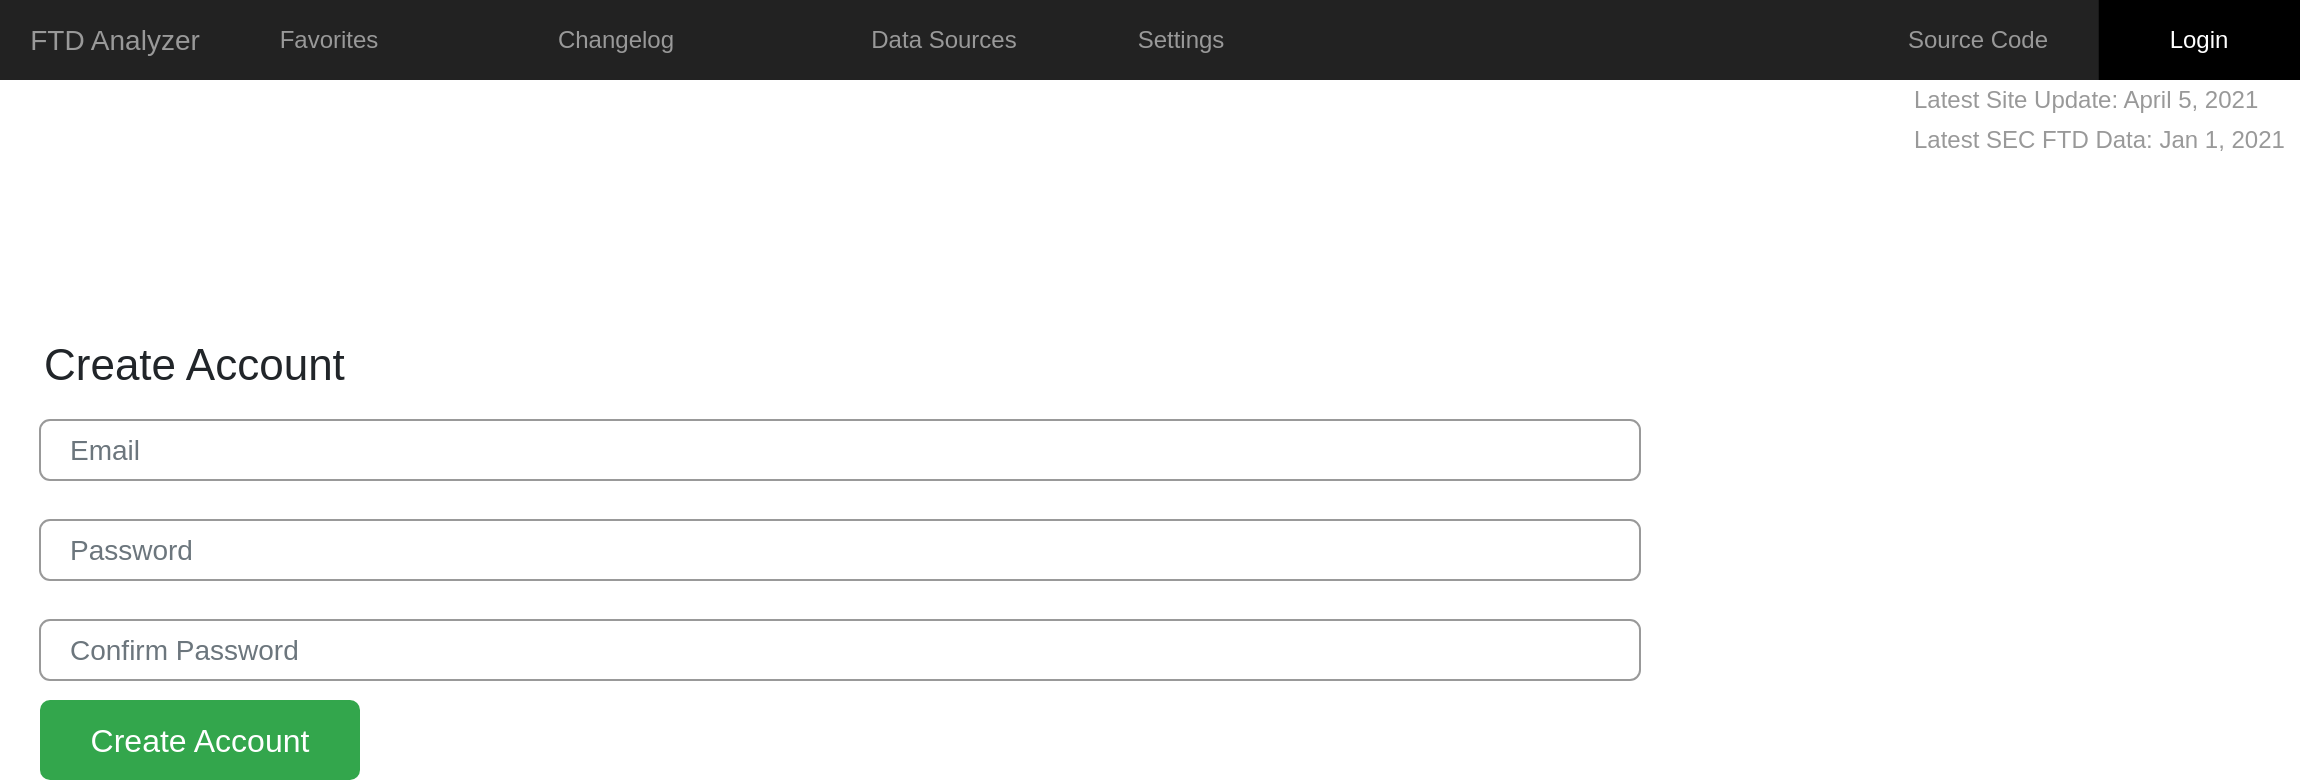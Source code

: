 <mxfile version="14.5.6" type="github"><diagram name="Page-1" id="c9db0220-8083-56f3-ca83-edcdcd058819"><mxGraphModel dx="1516" dy="824" grid="1" gridSize="10" guides="1" tooltips="1" connect="1" arrows="1" fold="1" page="1" pageScale="1.5" pageWidth="826" pageHeight="1169" background="#ffffff" math="0" shadow="0"><root><mxCell id="0" style=";html=1;"/><mxCell id="1" style=";html=1;" parent="0"/><mxCell id="3d76a8aef4d5c911-1" value="" style="html=1;shadow=0;dashed=0;shape=mxgraph.bootstrap.rect;fillColor=#222222;strokeColor=none;whiteSpace=wrap;rounded=0;fontSize=12;fontColor=#000000;align=center;" parent="1" vertex="1"><mxGeometry x="40" y="70" width="1150" height="40" as="geometry"/></mxCell><mxCell id="3d76a8aef4d5c911-2" value="FTD Analyzer" style="html=1;shadow=0;dashed=0;strokeColor=none;shape=mxgraph.bootstrap.rect;fontSize=14;whiteSpace=wrap;fillColor=none;fontColor=#999999;" parent="3d76a8aef4d5c911-1" vertex="1"><mxGeometry width="115" height="40" as="geometry"/></mxCell><mxCell id="3d76a8aef4d5c911-3" value="Favorites" style="html=1;shadow=0;dashed=0;shape=mxgraph.bootstrap.rect;strokeColor=none;spacingRight=30;whiteSpace=wrap;fillColor=none;fontColor=#999999;" parent="3d76a8aef4d5c911-1" vertex="1"><mxGeometry x="115" width="129.375" height="40" as="geometry"/></mxCell><mxCell id="3d76a8aef4d5c911-4" value="84" style="html=1;shadow=0;dashed=0;shape=mxgraph.bootstrap.rrect;rSize=8;strokeColor=none;fontColor=#ffffff;whiteSpace=wrap;textOpacity=0;fillColor=none;" parent="3d76a8aef4d5c911-3" vertex="1"><mxGeometry x="1" y="0.5" width="25" height="16" relative="1" as="geometry"><mxPoint x="-30" y="-8" as="offset"/></mxGeometry></mxCell><mxCell id="3d76a8aef4d5c911-5" value="&lt;font color=&quot;#999999&quot;&gt;Changelog&lt;/font&gt;" style="html=1;shadow=0;dashed=0;strokeColor=none;shape=mxgraph.bootstrap.rect;spacingRight=30;whiteSpace=wrap;fontColor=#FFFFFF;fillColor=none;" parent="3d76a8aef4d5c911-1" vertex="1"><mxGeometry x="244.375" width="158.125" height="40" as="geometry"/></mxCell><mxCell id="3d76a8aef4d5c911-6" value="42" style="html=1;shadow=0;dashed=0;shape=mxgraph.bootstrap.rrect;rSize=8;strokeColor=none;fontColor=#ffffff;whiteSpace=wrap;fillColor=none;textOpacity=0;" parent="3d76a8aef4d5c911-5" vertex="1"><mxGeometry x="1" y="0.5" width="25" height="16" relative="1" as="geometry"><mxPoint x="-30" y="-8" as="offset"/></mxGeometry></mxCell><mxCell id="3d76a8aef4d5c911-7" value="Data Sources" style="html=1;shadow=0;dashed=0;strokeColor=none;shape=mxgraph.bootstrap.rect;whiteSpace=wrap;fillColor=none;fontColor=#999999;" parent="3d76a8aef4d5c911-1" vertex="1"><mxGeometry x="402.5" width="137.5" height="40" as="geometry"/></mxCell><mxCell id="3d76a8aef4d5c911-8" value="Settings" style="html=1;shadow=0;dashed=0;strokeColor=none;shape=mxgraph.bootstrap.rect;whiteSpace=wrap;fillColor=none;fontColor=#999999;" parent="3d76a8aef4d5c911-1" vertex="1"><mxGeometry x="540" width="100.625" height="40" as="geometry"/></mxCell><mxCell id="3d76a8aef4d5c911-10" value="Login" style="html=1;shadow=0;dashed=0;strokeColor=none;shape=mxgraph.bootstrap.rect;whiteSpace=wrap;fontColor=#FFFFFF;fillColor=#000000;" parent="3d76a8aef4d5c911-1" vertex="1"><mxGeometry x="1049.375" width="100.625" height="40" as="geometry"/></mxCell><mxCell id="doQEG3IyqD5Emsoq-Yl8-25" value="Source Code" style="html=1;shadow=0;dashed=0;fillColor=none;strokeColor=none;shape=mxgraph.bootstrap.rect;fontColor=#999999;whiteSpace=wrap;" parent="3d76a8aef4d5c911-1" vertex="1"><mxGeometry x="920" width="137.5" height="40" as="geometry"/></mxCell><mxCell id="OUFWiJHkfXgs1Zi_MWCu-25" value="Latest Site Update: April 5, 2021" style="html=1;shadow=0;dashed=0;shape=mxgraph.bootstrap.rect;strokeColor=none;fillColor=none;fontColor=#999999;align=left;spacingLeft=5;whiteSpace=wrap;rounded=0;" parent="1" vertex="1"><mxGeometry x="990" y="110" width="200" height="20" as="geometry"/></mxCell><mxCell id="OUFWiJHkfXgs1Zi_MWCu-26" value="Latest SEC FTD Data: Jan 1, 2021" style="html=1;shadow=0;dashed=0;shape=mxgraph.bootstrap.rect;strokeColor=none;fillColor=none;fontColor=#999999;align=left;spacingLeft=5;whiteSpace=wrap;rounded=0;" parent="1" vertex="1"><mxGeometry x="990" y="130" width="200" height="20" as="geometry"/></mxCell><mxCell id="luR7SyDfyIayZAIEf4j0-13" value="Create Account" style="fillColor=none;strokeColor=none;align=left;fontSize=22;fontColor=#212529;" parent="1" vertex="1"><mxGeometry x="60" y="230" width="210" height="40" as="geometry"/></mxCell><mxCell id="luR7SyDfyIayZAIEf4j0-14" value="Email" style="html=1;shadow=0;dashed=0;shape=mxgraph.bootstrap.rrect;rSize=5;fillColor=none;strokeColor=#999999;align=left;spacing=15;fontSize=14;fontColor=#6C767D;" parent="1" vertex="1"><mxGeometry width="800" height="30" relative="1" as="geometry"><mxPoint x="60" y="280" as="offset"/></mxGeometry></mxCell><mxCell id="luR7SyDfyIayZAIEf4j0-16" value="Password" style="html=1;shadow=0;dashed=0;shape=mxgraph.bootstrap.rrect;rSize=5;fillColor=none;strokeColor=#999999;align=left;spacing=15;fontSize=14;fontColor=#6C767D;" parent="1" vertex="1"><mxGeometry width="800" height="30" relative="1" as="geometry"><mxPoint x="60" y="330" as="offset"/></mxGeometry></mxCell><mxCell id="luR7SyDfyIayZAIEf4j0-18" value="Create Account" style="html=1;shadow=0;dashed=0;shape=mxgraph.bootstrap.rrect;rSize=5;strokeColor=none;strokeWidth=1;fillColor=#33A64C;fontColor=#FFFFFF;whiteSpace=wrap;align=center;verticalAlign=middle;spacingLeft=0;fontStyle=0;fontSize=16;spacing=5;" parent="1" vertex="1"><mxGeometry x="60" y="420" width="160" height="40" as="geometry"/></mxCell><mxCell id="DW6uEmopZVxW3Y-3wDFg-1" value="Confirm Password" style="html=1;shadow=0;dashed=0;shape=mxgraph.bootstrap.rrect;rSize=5;fillColor=none;strokeColor=#999999;align=left;spacing=15;fontSize=14;fontColor=#6C767D;" vertex="1" parent="1"><mxGeometry x="60" y="380" width="800" height="30" as="geometry"/></mxCell></root></mxGraphModel></diagram></mxfile>